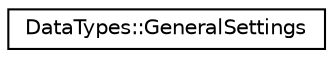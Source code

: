 digraph "Graphical Class Hierarchy"
{
 // LATEX_PDF_SIZE
  edge [fontname="Helvetica",fontsize="10",labelfontname="Helvetica",labelfontsize="10"];
  node [fontname="Helvetica",fontsize="10",shape=record];
  rankdir="LR";
  Node0 [label="DataTypes::GeneralSettings",height=0.2,width=0.4,color="black", fillcolor="white", style="filled",URL="$structDataTypes_1_1GeneralSettings.html",tooltip=" "];
}
